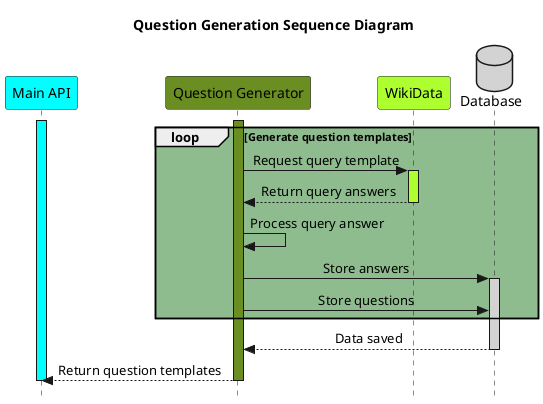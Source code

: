 @startuml question_generation
title Question Generation Sequence Diagram

participant mainAPI as "Main API" #Aqua
participant QG as "Question Generator" #OliveDrab
participant WD as "WikiData" #GreenYellow
database DB as "Database" #LightGray

skinparam Style strictuml
skinparam SequenceMessageAlignment center

loop #darkseagreen Generate question templates
    activate mainAPI #Aqua
    activate QG #OliveDrab
    QG -> WD : Request query template
    activate WD #GreenYellow
    WD --> QG : Return query answers
    deactivate WD
    QG -> QG : Process query answer
    QG -> DB : Store answers
    activate DB #LightGray
    QG -> DB : Store questions
end loop
DB --> QG : Data saved
deactivate DB
QG --> mainAPI : Return question templates
deactivate QG
deactivate mainAPI
@enduml
